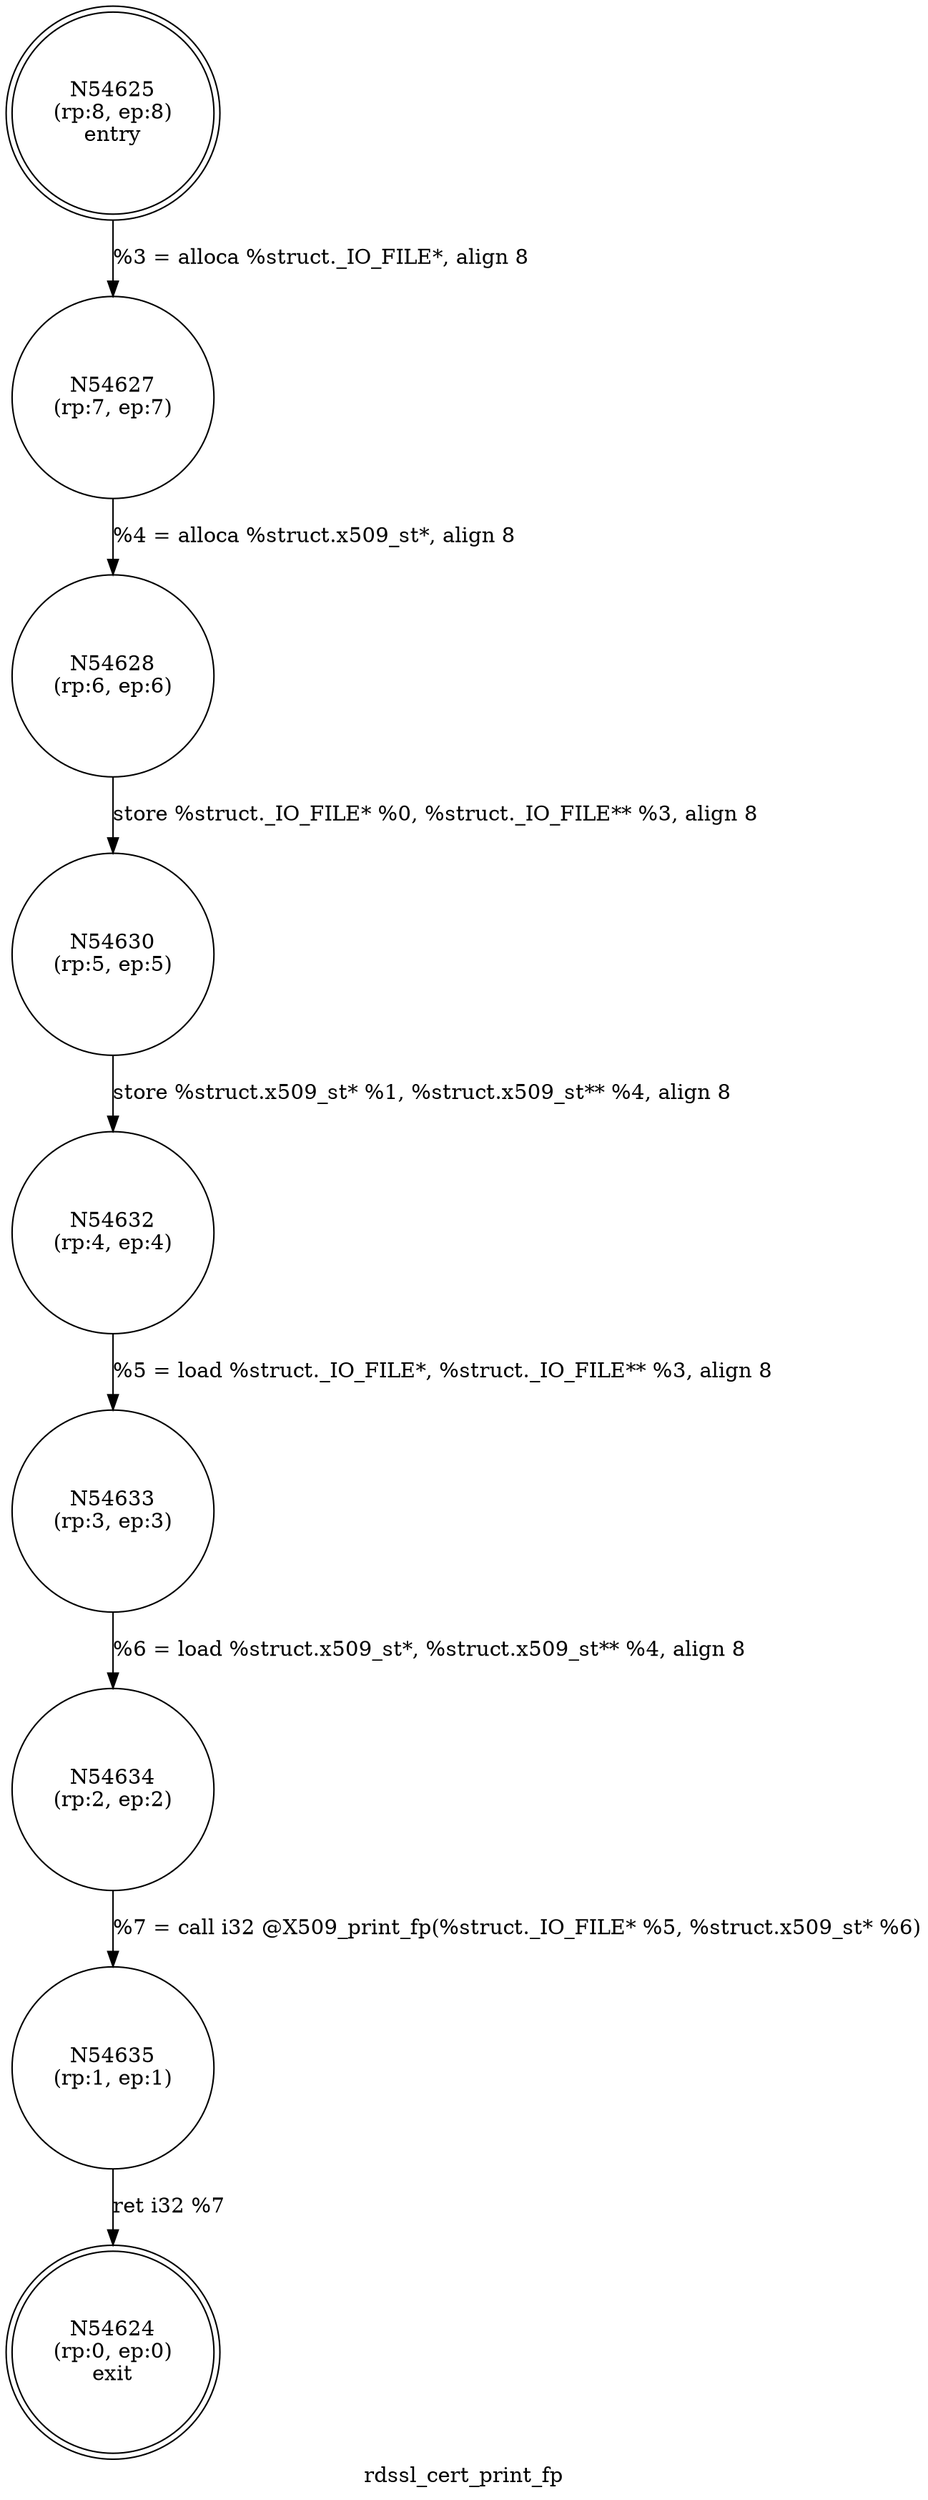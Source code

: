digraph rdssl_cert_print_fp {
label="rdssl_cert_print_fp"
54624 [label="N54624\n(rp:0, ep:0)\nexit", shape="doublecircle"]
54625 [label="N54625\n(rp:8, ep:8)\nentry", shape="doublecircle"]
54625 -> 54627 [label="%3 = alloca %struct._IO_FILE*, align 8"]
54627 [label="N54627\n(rp:7, ep:7)", shape="circle"]
54627 -> 54628 [label="%4 = alloca %struct.x509_st*, align 8"]
54628 [label="N54628\n(rp:6, ep:6)", shape="circle"]
54628 -> 54630 [label="store %struct._IO_FILE* %0, %struct._IO_FILE** %3, align 8"]
54630 [label="N54630\n(rp:5, ep:5)", shape="circle"]
54630 -> 54632 [label="store %struct.x509_st* %1, %struct.x509_st** %4, align 8"]
54632 [label="N54632\n(rp:4, ep:4)", shape="circle"]
54632 -> 54633 [label="%5 = load %struct._IO_FILE*, %struct._IO_FILE** %3, align 8"]
54633 [label="N54633\n(rp:3, ep:3)", shape="circle"]
54633 -> 54634 [label="%6 = load %struct.x509_st*, %struct.x509_st** %4, align 8"]
54634 [label="N54634\n(rp:2, ep:2)", shape="circle"]
54634 -> 54635 [label="%7 = call i32 @X509_print_fp(%struct._IO_FILE* %5, %struct.x509_st* %6)"]
54635 [label="N54635\n(rp:1, ep:1)", shape="circle"]
54635 -> 54624 [label="ret i32 %7"]
}
